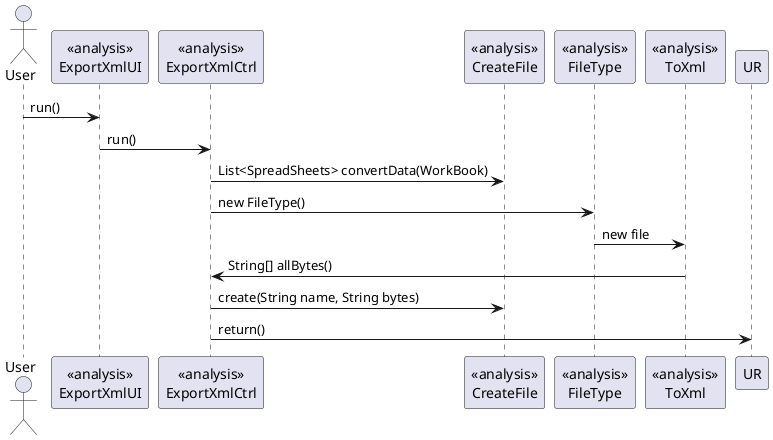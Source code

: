   @startuml doc-files/ExportXML_Analysis_01.png
  
  actor User 
  participant "<<analysis>>\nExportXmlUI" as UI
  participant "<<analysis>>\nExportXmlCtrl" as ctrl
  participant "<<analysis>>\nCreateFile" as srv
  participant "<<analysis>>\nFileType" as type
  participant "<<analysis>>\nToXml" as file
  User -> UI : run()
  UI -> ctrl : run()
  ctrl -> srv : List<SpreadSheets> convertData(WorkBook)
  ctrl -> type : new FileType()
  type -> file : new file
  file -> ctrl : String[] allBytes()
  ctrl -> srv : create(String name, String bytes)
  ctrl -> UR : return()

  @enduml
